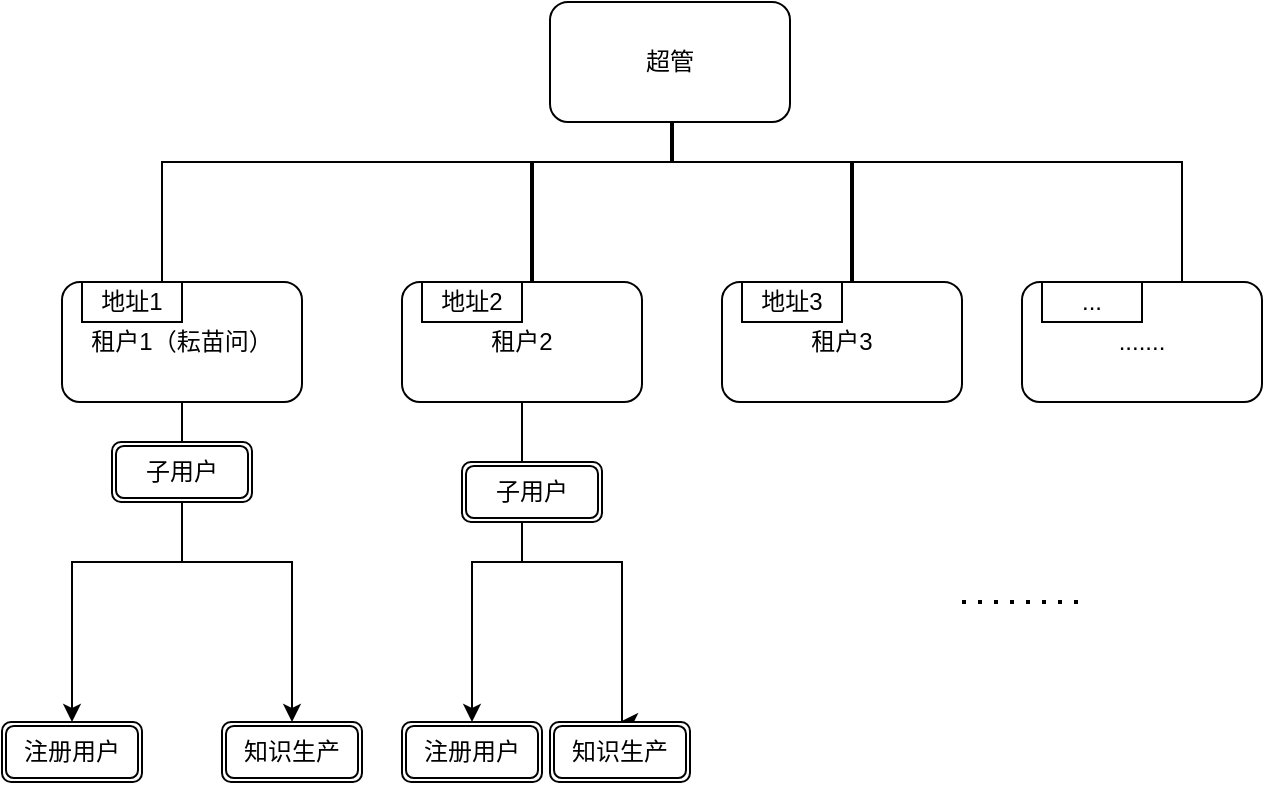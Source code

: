 <mxfile version="24.6.5" type="github">
  <diagram name="第 1 页" id="IZGBzShmuUM7c1WVkrml">
    <mxGraphModel dx="1050" dy="594" grid="1" gridSize="10" guides="1" tooltips="1" connect="1" arrows="1" fold="1" page="1" pageScale="1" pageWidth="827" pageHeight="1169" math="0" shadow="0">
      <root>
        <mxCell id="0" />
        <mxCell id="1" parent="0" />
        <mxCell id="J6FEf__3X4Ce-S_Hou68-1" value="超管" style="rounded=1;whiteSpace=wrap;html=1;" vertex="1" parent="1">
          <mxGeometry x="354" y="20" width="120" height="60" as="geometry" />
        </mxCell>
        <mxCell id="J6FEf__3X4Ce-S_Hou68-2" value="租户2" style="rounded=1;whiteSpace=wrap;html=1;" vertex="1" parent="1">
          <mxGeometry x="280" y="160" width="120" height="60" as="geometry" />
        </mxCell>
        <mxCell id="J6FEf__3X4Ce-S_Hou68-19" style="edgeStyle=orthogonalEdgeStyle;rounded=0;orthogonalLoop=1;jettySize=auto;html=1;exitX=0.5;exitY=1;exitDx=0;exitDy=0;entryX=0.5;entryY=0;entryDx=0;entryDy=0;" edge="1" parent="1" source="J6FEf__3X4Ce-S_Hou68-3" target="J6FEf__3X4Ce-S_Hou68-17">
          <mxGeometry relative="1" as="geometry" />
        </mxCell>
        <mxCell id="J6FEf__3X4Ce-S_Hou68-20" style="edgeStyle=orthogonalEdgeStyle;rounded=0;orthogonalLoop=1;jettySize=auto;html=1;exitX=0.5;exitY=1;exitDx=0;exitDy=0;entryX=0.5;entryY=0;entryDx=0;entryDy=0;" edge="1" parent="1" source="J6FEf__3X4Ce-S_Hou68-3" target="J6FEf__3X4Ce-S_Hou68-18">
          <mxGeometry relative="1" as="geometry" />
        </mxCell>
        <mxCell id="J6FEf__3X4Ce-S_Hou68-3" value="租户1（耘苗问）" style="rounded=1;whiteSpace=wrap;html=1;" vertex="1" parent="1">
          <mxGeometry x="110" y="160" width="120" height="60" as="geometry" />
        </mxCell>
        <mxCell id="J6FEf__3X4Ce-S_Hou68-4" value="租户3" style="rounded=1;whiteSpace=wrap;html=1;" vertex="1" parent="1">
          <mxGeometry x="440" y="160" width="120" height="60" as="geometry" />
        </mxCell>
        <mxCell id="J6FEf__3X4Ce-S_Hou68-5" value="......." style="rounded=1;whiteSpace=wrap;html=1;" vertex="1" parent="1">
          <mxGeometry x="590" y="160" width="120" height="60" as="geometry" />
        </mxCell>
        <mxCell id="J6FEf__3X4Ce-S_Hou68-6" value="地址1" style="rounded=0;whiteSpace=wrap;html=1;" vertex="1" parent="1">
          <mxGeometry x="120" y="160" width="50" height="20" as="geometry" />
        </mxCell>
        <mxCell id="J6FEf__3X4Ce-S_Hou68-8" value="..." style="rounded=0;whiteSpace=wrap;html=1;" vertex="1" parent="1">
          <mxGeometry x="600" y="160" width="50" height="20" as="geometry" />
        </mxCell>
        <mxCell id="J6FEf__3X4Ce-S_Hou68-9" value="地址3" style="rounded=0;whiteSpace=wrap;html=1;" vertex="1" parent="1">
          <mxGeometry x="450" y="160" width="50" height="20" as="geometry" />
        </mxCell>
        <mxCell id="J6FEf__3X4Ce-S_Hou68-10" value="地址2" style="rounded=0;whiteSpace=wrap;html=1;" vertex="1" parent="1">
          <mxGeometry x="290" y="160" width="50" height="20" as="geometry" />
        </mxCell>
        <mxCell id="J6FEf__3X4Ce-S_Hou68-12" value="" style="shape=partialRectangle;whiteSpace=wrap;html=1;bottom=1;right=1;left=1;top=0;fillColor=none;routingCenterX=-0.5;direction=west;" vertex="1" parent="1">
          <mxGeometry x="160" y="100" width="510" height="60" as="geometry" />
        </mxCell>
        <mxCell id="J6FEf__3X4Ce-S_Hou68-13" value="" style="line;strokeWidth=2;direction=south;html=1;" vertex="1" parent="1">
          <mxGeometry x="410" y="80" width="10" height="20" as="geometry" />
        </mxCell>
        <mxCell id="J6FEf__3X4Ce-S_Hou68-14" value="" style="line;strokeWidth=2;direction=south;html=1;" vertex="1" parent="1">
          <mxGeometry x="340" y="100" width="10" height="60" as="geometry" />
        </mxCell>
        <mxCell id="J6FEf__3X4Ce-S_Hou68-15" value="" style="line;strokeWidth=2;direction=south;html=1;" vertex="1" parent="1">
          <mxGeometry x="500" y="100" width="10" height="60" as="geometry" />
        </mxCell>
        <mxCell id="J6FEf__3X4Ce-S_Hou68-17" value="注册用户" style="shape=ext;double=1;rounded=1;whiteSpace=wrap;html=1;" vertex="1" parent="1">
          <mxGeometry x="80" y="380" width="70" height="30" as="geometry" />
        </mxCell>
        <mxCell id="J6FEf__3X4Ce-S_Hou68-18" value="知识生产" style="shape=ext;double=1;rounded=1;whiteSpace=wrap;html=1;" vertex="1" parent="1">
          <mxGeometry x="190" y="380" width="70" height="30" as="geometry" />
        </mxCell>
        <mxCell id="J6FEf__3X4Ce-S_Hou68-22" value="子用户" style="shape=ext;double=1;rounded=1;whiteSpace=wrap;html=1;" vertex="1" parent="1">
          <mxGeometry x="135" y="240" width="70" height="30" as="geometry" />
        </mxCell>
        <mxCell id="J6FEf__3X4Ce-S_Hou68-38" style="edgeStyle=orthogonalEdgeStyle;rounded=0;orthogonalLoop=1;jettySize=auto;html=1;exitX=0.5;exitY=1;exitDx=0;exitDy=0;entryX=0.5;entryY=0;entryDx=0;entryDy=0;" edge="1" parent="1" target="J6FEf__3X4Ce-S_Hou68-40" source="J6FEf__3X4Ce-S_Hou68-2">
          <mxGeometry relative="1" as="geometry">
            <mxPoint x="345" y="230" as="sourcePoint" />
            <Array as="points">
              <mxPoint x="340" y="300" />
              <mxPoint x="315" y="300" />
            </Array>
          </mxGeometry>
        </mxCell>
        <mxCell id="J6FEf__3X4Ce-S_Hou68-39" style="edgeStyle=orthogonalEdgeStyle;rounded=0;orthogonalLoop=1;jettySize=auto;html=1;entryX=0.5;entryY=0;entryDx=0;entryDy=0;" edge="1" parent="1" target="J6FEf__3X4Ce-S_Hou68-41">
          <mxGeometry relative="1" as="geometry">
            <mxPoint x="340" y="220" as="sourcePoint" />
            <Array as="points">
              <mxPoint x="340" y="300" />
              <mxPoint x="390" y="300" />
              <mxPoint x="390" y="380" />
            </Array>
          </mxGeometry>
        </mxCell>
        <mxCell id="J6FEf__3X4Ce-S_Hou68-40" value="注册用户" style="shape=ext;double=1;rounded=1;whiteSpace=wrap;html=1;" vertex="1" parent="1">
          <mxGeometry x="280" y="380" width="70" height="30" as="geometry" />
        </mxCell>
        <mxCell id="J6FEf__3X4Ce-S_Hou68-41" value="知识生产" style="shape=ext;double=1;rounded=1;whiteSpace=wrap;html=1;" vertex="1" parent="1">
          <mxGeometry x="354" y="380" width="70" height="30" as="geometry" />
        </mxCell>
        <mxCell id="J6FEf__3X4Ce-S_Hou68-42" value="子用户" style="shape=ext;double=1;rounded=1;whiteSpace=wrap;html=1;" vertex="1" parent="1">
          <mxGeometry x="310" y="250" width="70" height="30" as="geometry" />
        </mxCell>
        <mxCell id="J6FEf__3X4Ce-S_Hou68-43" value="" style="endArrow=none;dashed=1;html=1;dashPattern=1 3;strokeWidth=2;rounded=0;" edge="1" parent="1">
          <mxGeometry width="50" height="50" relative="1" as="geometry">
            <mxPoint x="560" y="320" as="sourcePoint" />
            <mxPoint x="620" y="320" as="targetPoint" />
          </mxGeometry>
        </mxCell>
      </root>
    </mxGraphModel>
  </diagram>
</mxfile>
